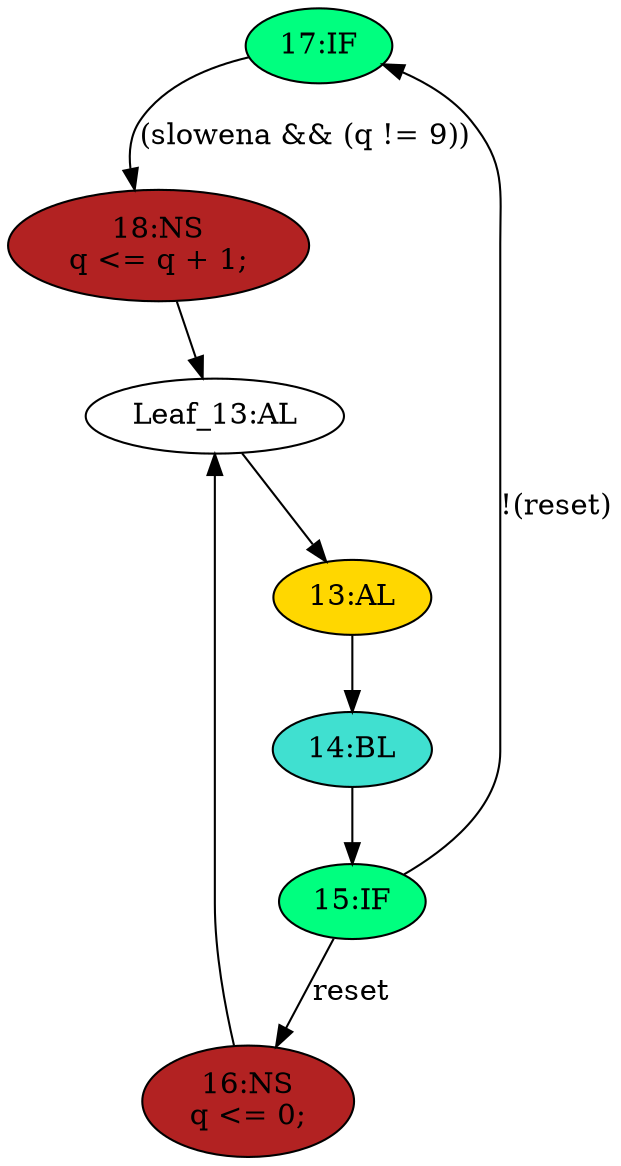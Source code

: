 strict digraph "compose( ,  )" {
	node [label="\N"];
	"17:IF"	[ast="<pyverilog.vparser.ast.IfStatement object at 0x7f32af4a3e10>",
		fillcolor=springgreen,
		label="17:IF",
		statements="[]",
		style=filled,
		typ=IfStatement];
	"18:NS"	[ast="<pyverilog.vparser.ast.NonblockingSubstitution object at 0x7f32af44e550>",
		fillcolor=firebrick,
		label="18:NS
q <= q + 1;",
		statements="[<pyverilog.vparser.ast.NonblockingSubstitution object at 0x7f32af44e550>]",
		style=filled,
		typ=NonblockingSubstitution];
	"17:IF" -> "18:NS"	[cond="['slowena', 'q']",
		label="(slowena && (q != 9))",
		lineno=17];
	"14:BL"	[ast="<pyverilog.vparser.ast.Block object at 0x7f32af5350d0>",
		fillcolor=turquoise,
		label="14:BL",
		statements="[]",
		style=filled,
		typ=Block];
	"15:IF"	[ast="<pyverilog.vparser.ast.IfStatement object at 0x7f32af4b7390>",
		fillcolor=springgreen,
		label="15:IF",
		statements="[]",
		style=filled,
		typ=IfStatement];
	"14:BL" -> "15:IF"	[cond="[]",
		lineno=None];
	"16:NS"	[ast="<pyverilog.vparser.ast.NonblockingSubstitution object at 0x7f32af456910>",
		fillcolor=firebrick,
		label="16:NS
q <= 0;",
		statements="[<pyverilog.vparser.ast.NonblockingSubstitution object at 0x7f32af456910>]",
		style=filled,
		typ=NonblockingSubstitution];
	"Leaf_13:AL"	[def_var="['q']",
		label="Leaf_13:AL"];
	"16:NS" -> "Leaf_13:AL"	[cond="[]",
		lineno=None];
	"18:NS" -> "Leaf_13:AL"	[cond="[]",
		lineno=None];
	"15:IF" -> "17:IF"	[cond="['reset']",
		label="!(reset)",
		lineno=15];
	"15:IF" -> "16:NS"	[cond="['reset']",
		label=reset,
		lineno=15];
	"13:AL"	[ast="<pyverilog.vparser.ast.Always object at 0x7f32af535390>",
		clk_sens=True,
		fillcolor=gold,
		label="13:AL",
		sens="['clk']",
		statements="[]",
		style=filled,
		typ=Always,
		use_var="['reset', 'q', 'slowena']"];
	"Leaf_13:AL" -> "13:AL";
	"13:AL" -> "14:BL"	[cond="[]",
		lineno=None];
}
